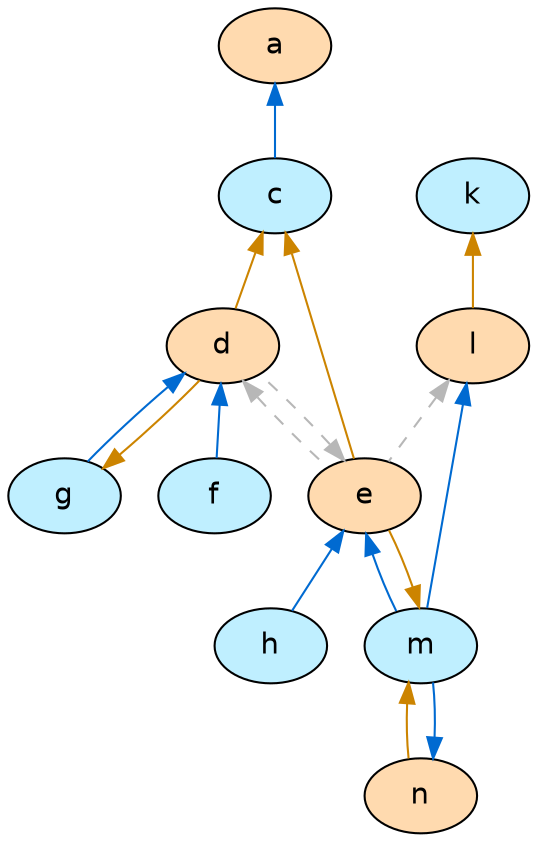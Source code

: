 digraph G {
  node [shape=oval style=filled fontname=Helvetica fontsize=14]
  node [fillcolor="#ffdaaf" fontcolor="#000000"] a l d e n;
  node [fillcolor="#bfefff" fontcolor="#000000"] c k m f g h;
  edge [dir=back, color="#006ad1", style="solid"]
        "a" -> "c";
        "l" -> "m";
        "e" -> "m";
        "d" -> "f";
        "d" -> "g";
        "e" -> "h";
        "n" -> "m";
  edge [dir=back, color="#cc8400", style="solid"]
        "k" -> "l";
        "c" -> "d";
        "c" -> "e";
        "m" -> "e";
        "g" -> "d";
        "m" -> "n";
  edge [dir=back, color="#b7b7b7", style="dashed"]
        "l" -> "e";
        "d" -> "e";
        "e" -> "d";
}
